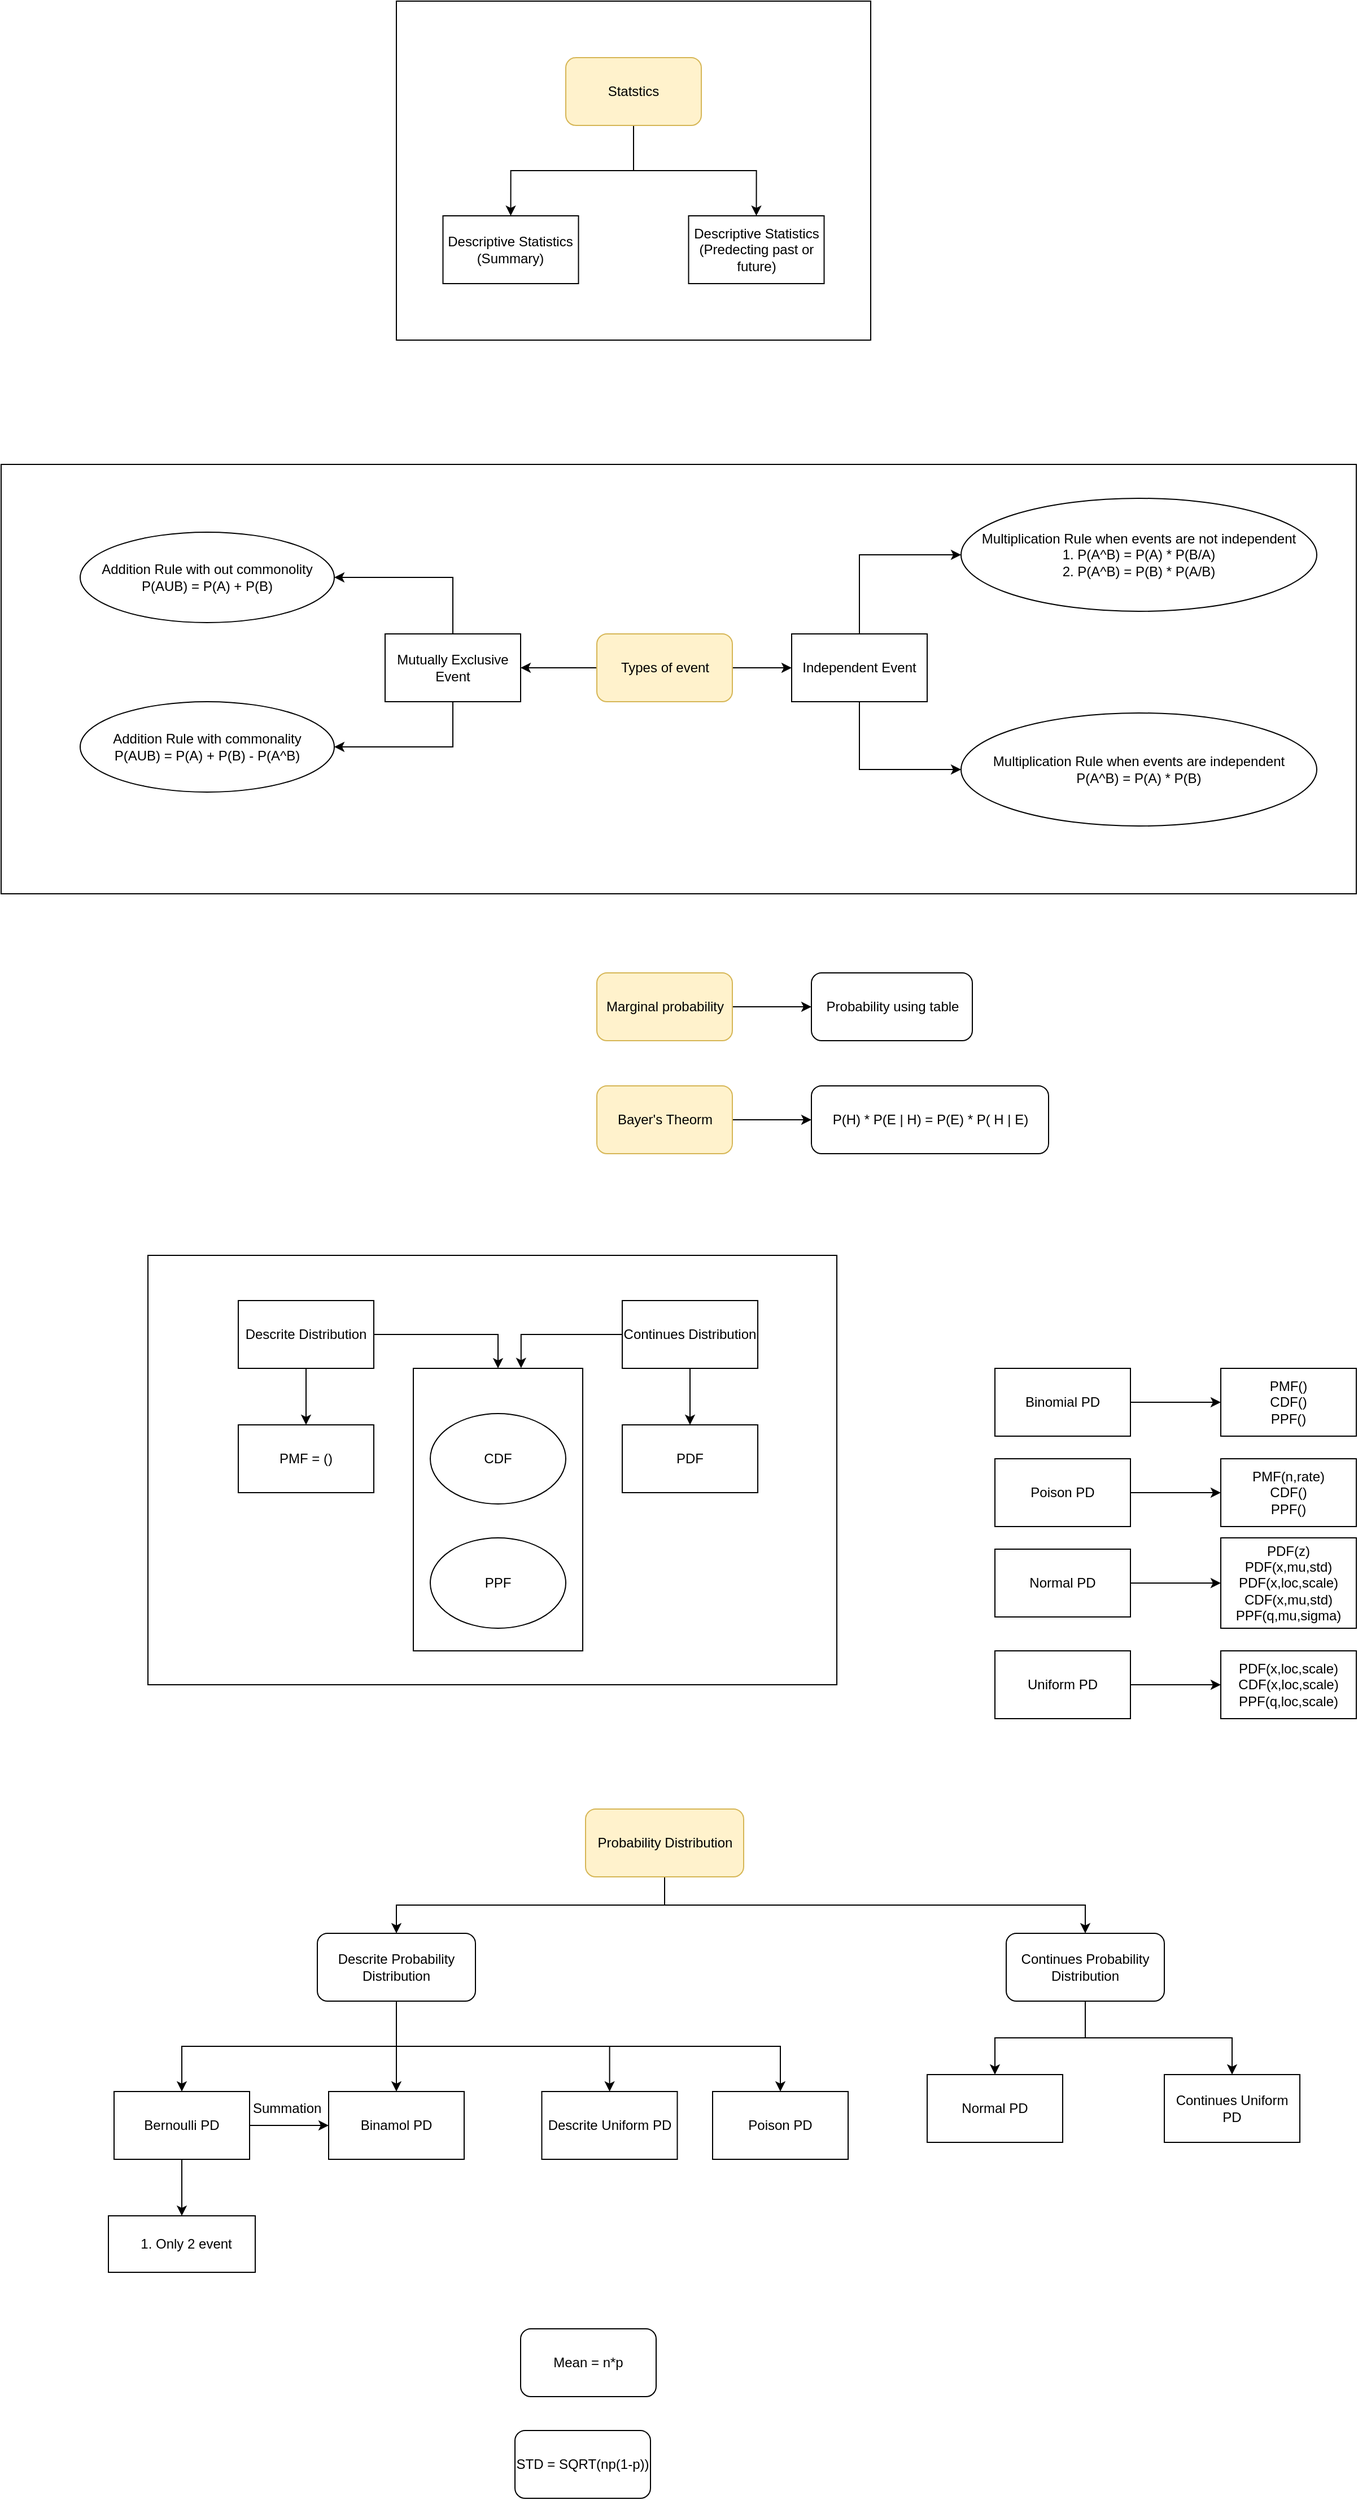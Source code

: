 <mxfile version="20.8.13" type="google"><diagram name="Page-1" id="ADKIxW7JiIrGPb20Ivjb"><mxGraphModel grid="1" page="1" gridSize="10" guides="1" tooltips="1" connect="1" arrows="1" fold="1" pageScale="1" pageWidth="850" pageHeight="1100" math="0" shadow="0"><root><mxCell id="0"/><mxCell id="1" parent="0"/><mxCell id="jgF9NbB74VBHduoOYQfr-65" value="" style="rounded=0;whiteSpace=wrap;html=1;" vertex="1" parent="1"><mxGeometry x="260" y="-520" width="420" height="300" as="geometry"/></mxCell><mxCell id="jgF9NbB74VBHduoOYQfr-53" value="" style="rounded=0;whiteSpace=wrap;html=1;" vertex="1" parent="1"><mxGeometry x="40" y="590" width="610" height="380" as="geometry"/></mxCell><mxCell id="jgF9NbB74VBHduoOYQfr-50" value="" style="rounded=0;whiteSpace=wrap;html=1;" vertex="1" parent="1"><mxGeometry x="275" y="690" width="150" height="250" as="geometry"/></mxCell><mxCell id="jgF9NbB74VBHduoOYQfr-31" value="" style="rounded=0;whiteSpace=wrap;html=1;" vertex="1" parent="1"><mxGeometry x="-90" y="-110" width="1200" height="380" as="geometry"/></mxCell><mxCell id="jgF9NbB74VBHduoOYQfr-28" style="edgeStyle=orthogonalEdgeStyle;rounded=0;orthogonalLoop=1;jettySize=auto;html=1;exitX=0.5;exitY=0;exitDx=0;exitDy=0;entryX=1;entryY=0.5;entryDx=0;entryDy=0;" edge="1" parent="1" source="jgF9NbB74VBHduoOYQfr-1" target="jgF9NbB74VBHduoOYQfr-10"><mxGeometry relative="1" as="geometry"/></mxCell><mxCell id="jgF9NbB74VBHduoOYQfr-29" style="edgeStyle=orthogonalEdgeStyle;rounded=0;orthogonalLoop=1;jettySize=auto;html=1;exitX=0.5;exitY=1;exitDx=0;exitDy=0;entryX=1;entryY=0.5;entryDx=0;entryDy=0;" edge="1" parent="1" source="jgF9NbB74VBHduoOYQfr-1" target="jgF9NbB74VBHduoOYQfr-8"><mxGeometry relative="1" as="geometry"/></mxCell><mxCell id="jgF9NbB74VBHduoOYQfr-1" value="Mutually Exclusive Event" style="rounded=0;whiteSpace=wrap;html=1;" vertex="1" parent="1"><mxGeometry x="250" y="40" width="120" height="60" as="geometry"/></mxCell><mxCell id="jgF9NbB74VBHduoOYQfr-24" style="edgeStyle=orthogonalEdgeStyle;rounded=0;orthogonalLoop=1;jettySize=auto;html=1;exitX=0.5;exitY=0;exitDx=0;exitDy=0;entryX=0;entryY=0.5;entryDx=0;entryDy=0;" edge="1" parent="1" source="jgF9NbB74VBHduoOYQfr-2" target="jgF9NbB74VBHduoOYQfr-17"><mxGeometry relative="1" as="geometry"/></mxCell><mxCell id="jgF9NbB74VBHduoOYQfr-25" style="edgeStyle=orthogonalEdgeStyle;rounded=0;orthogonalLoop=1;jettySize=auto;html=1;exitX=0.5;exitY=1;exitDx=0;exitDy=0;entryX=0;entryY=0.5;entryDx=0;entryDy=0;" edge="1" parent="1" source="jgF9NbB74VBHduoOYQfr-2" target="jgF9NbB74VBHduoOYQfr-13"><mxGeometry relative="1" as="geometry"/></mxCell><mxCell id="jgF9NbB74VBHduoOYQfr-2" value="Independent Event" style="rounded=0;whiteSpace=wrap;html=1;" vertex="1" parent="1"><mxGeometry x="610" y="40" width="120" height="60" as="geometry"/></mxCell><mxCell id="jgF9NbB74VBHduoOYQfr-8" value="Addition Rule with commonality&lt;br&gt;P(AUB) = P(A) + P(B) - P(A^B)" style="ellipse;whiteSpace=wrap;html=1;rounded=0;" vertex="1" parent="1"><mxGeometry x="-20" y="100" width="225" height="80" as="geometry"/></mxCell><mxCell id="jgF9NbB74VBHduoOYQfr-10" value="Addition Rule with out commonolity&lt;br&gt;P(AUB) = P(A) + P(B)" style="ellipse;whiteSpace=wrap;html=1;rounded=0;" vertex="1" parent="1"><mxGeometry x="-20" y="-50" width="225" height="80" as="geometry"/></mxCell><mxCell id="jgF9NbB74VBHduoOYQfr-13" value="Multiplication Rule when events are independent&lt;br&gt;P(A^B) = P(A) * P(B)" style="ellipse;whiteSpace=wrap;html=1;rounded=0;" vertex="1" parent="1"><mxGeometry x="760" y="110" width="315" height="100" as="geometry"/></mxCell><mxCell id="jgF9NbB74VBHduoOYQfr-17" value="Multiplication Rule when events are not independent&lt;br&gt;1. P(A^B) = P(A) * P(B/A)&lt;br&gt;2. P(A^B) = P(B) * P(A/B)" style="ellipse;whiteSpace=wrap;html=1;rounded=0;" vertex="1" parent="1"><mxGeometry x="760" y="-80" width="315" height="100" as="geometry"/></mxCell><mxCell id="jgF9NbB74VBHduoOYQfr-22" style="edgeStyle=orthogonalEdgeStyle;rounded=0;orthogonalLoop=1;jettySize=auto;html=1;exitX=1;exitY=0.5;exitDx=0;exitDy=0;entryX=0;entryY=0.5;entryDx=0;entryDy=0;" edge="1" parent="1" source="jgF9NbB74VBHduoOYQfr-19" target="jgF9NbB74VBHduoOYQfr-2"><mxGeometry relative="1" as="geometry"/></mxCell><mxCell id="jgF9NbB74VBHduoOYQfr-23" style="edgeStyle=orthogonalEdgeStyle;rounded=0;orthogonalLoop=1;jettySize=auto;html=1;exitX=0;exitY=0.5;exitDx=0;exitDy=0;entryX=1;entryY=0.5;entryDx=0;entryDy=0;" edge="1" parent="1" source="jgF9NbB74VBHduoOYQfr-19" target="jgF9NbB74VBHduoOYQfr-1"><mxGeometry relative="1" as="geometry"/></mxCell><mxCell id="jgF9NbB74VBHduoOYQfr-19" value="Types of event" style="rounded=1;whiteSpace=wrap;html=1;fillColor=#fff2cc;strokeColor=#d6b656;" vertex="1" parent="1"><mxGeometry x="437.5" y="40" width="120" height="60" as="geometry"/></mxCell><mxCell id="jgF9NbB74VBHduoOYQfr-55" style="edgeStyle=orthogonalEdgeStyle;rounded=0;orthogonalLoop=1;jettySize=auto;html=1;exitX=1;exitY=0.5;exitDx=0;exitDy=0;" edge="1" parent="1" source="jgF9NbB74VBHduoOYQfr-30" target="jgF9NbB74VBHduoOYQfr-54"><mxGeometry relative="1" as="geometry"/></mxCell><mxCell id="jgF9NbB74VBHduoOYQfr-30" value="Marginal probability" style="rounded=1;whiteSpace=wrap;html=1;fillColor=#fff2cc;strokeColor=#d6b656;" vertex="1" parent="1"><mxGeometry x="437.5" y="340" width="120" height="60" as="geometry"/></mxCell><mxCell id="jgF9NbB74VBHduoOYQfr-33" style="edgeStyle=orthogonalEdgeStyle;rounded=0;orthogonalLoop=1;jettySize=auto;html=1;exitX=1;exitY=0.5;exitDx=0;exitDy=0;" edge="1" parent="1" source="jgF9NbB74VBHduoOYQfr-32"><mxGeometry relative="1" as="geometry"><mxPoint x="627.5" y="470" as="targetPoint"/></mxGeometry></mxCell><mxCell id="jgF9NbB74VBHduoOYQfr-32" value="Bayer's Theorm" style="rounded=1;whiteSpace=wrap;html=1;fillColor=#fff2cc;strokeColor=#d6b656;" vertex="1" parent="1"><mxGeometry x="437.5" y="440" width="120" height="60" as="geometry"/></mxCell><mxCell id="jgF9NbB74VBHduoOYQfr-34" value="P(H) * P(E | H) = P(E) * P( H | E)" style="rounded=1;whiteSpace=wrap;html=1;" vertex="1" parent="1"><mxGeometry x="627.5" y="440" width="210" height="60" as="geometry"/></mxCell><mxCell id="jgF9NbB74VBHduoOYQfr-46" style="edgeStyle=orthogonalEdgeStyle;rounded=0;orthogonalLoop=1;jettySize=auto;html=1;exitX=0.5;exitY=1;exitDx=0;exitDy=0;entryX=0.5;entryY=0;entryDx=0;entryDy=0;" edge="1" parent="1" source="jgF9NbB74VBHduoOYQfr-36" target="jgF9NbB74VBHduoOYQfr-43"><mxGeometry relative="1" as="geometry"/></mxCell><mxCell id="jgF9NbB74VBHduoOYQfr-52" style="edgeStyle=orthogonalEdgeStyle;rounded=0;orthogonalLoop=1;jettySize=auto;html=1;exitX=0;exitY=0.5;exitDx=0;exitDy=0;entryX=0.636;entryY=-0.001;entryDx=0;entryDy=0;entryPerimeter=0;" edge="1" parent="1" source="jgF9NbB74VBHduoOYQfr-36" target="jgF9NbB74VBHduoOYQfr-50"><mxGeometry relative="1" as="geometry"/></mxCell><mxCell id="jgF9NbB74VBHduoOYQfr-36" value="Continues Distribution" style="rounded=0;whiteSpace=wrap;html=1;" vertex="1" parent="1"><mxGeometry x="460" y="630" width="120" height="60" as="geometry"/></mxCell><mxCell id="jgF9NbB74VBHduoOYQfr-44" style="edgeStyle=orthogonalEdgeStyle;rounded=0;orthogonalLoop=1;jettySize=auto;html=1;exitX=0.5;exitY=1;exitDx=0;exitDy=0;entryX=0.5;entryY=0;entryDx=0;entryDy=0;" edge="1" parent="1" source="jgF9NbB74VBHduoOYQfr-37" target="jgF9NbB74VBHduoOYQfr-42"><mxGeometry relative="1" as="geometry"/></mxCell><mxCell id="jgF9NbB74VBHduoOYQfr-51" style="edgeStyle=orthogonalEdgeStyle;rounded=0;orthogonalLoop=1;jettySize=auto;html=1;exitX=1;exitY=0.5;exitDx=0;exitDy=0;entryX=0.5;entryY=0;entryDx=0;entryDy=0;" edge="1" parent="1" source="jgF9NbB74VBHduoOYQfr-37" target="jgF9NbB74VBHduoOYQfr-50"><mxGeometry relative="1" as="geometry"/></mxCell><mxCell id="jgF9NbB74VBHduoOYQfr-37" value="Descrite Distribution" style="rounded=0;whiteSpace=wrap;html=1;" vertex="1" parent="1"><mxGeometry x="120" y="630" width="120" height="60" as="geometry"/></mxCell><mxCell id="jgF9NbB74VBHduoOYQfr-39" value="CDF" style="ellipse;whiteSpace=wrap;html=1;" vertex="1" parent="1"><mxGeometry x="290" y="730" width="120" height="80" as="geometry"/></mxCell><mxCell id="jgF9NbB74VBHduoOYQfr-42" value="PMF = ()" style="rounded=0;whiteSpace=wrap;html=1;" vertex="1" parent="1"><mxGeometry x="120" y="740" width="120" height="60" as="geometry"/></mxCell><mxCell id="jgF9NbB74VBHduoOYQfr-43" value="PDF" style="rounded=0;whiteSpace=wrap;html=1;" vertex="1" parent="1"><mxGeometry x="460" y="740" width="120" height="60" as="geometry"/></mxCell><mxCell id="jgF9NbB74VBHduoOYQfr-49" value="PPF" style="ellipse;whiteSpace=wrap;html=1;" vertex="1" parent="1"><mxGeometry x="290" y="840" width="120" height="80" as="geometry"/></mxCell><mxCell id="jgF9NbB74VBHduoOYQfr-54" value="Probability using table" style="whiteSpace=wrap;html=1;rounded=1;" vertex="1" parent="1"><mxGeometry x="627.5" y="340" width="142.5" height="60" as="geometry"/></mxCell><mxCell id="jgF9NbB74VBHduoOYQfr-63" style="edgeStyle=orthogonalEdgeStyle;rounded=0;orthogonalLoop=1;jettySize=auto;html=1;exitX=0.5;exitY=1;exitDx=0;exitDy=0;entryX=0.5;entryY=0;entryDx=0;entryDy=0;" edge="1" parent="1" source="jgF9NbB74VBHduoOYQfr-56" target="jgF9NbB74VBHduoOYQfr-58"><mxGeometry relative="1" as="geometry"/></mxCell><mxCell id="jgF9NbB74VBHduoOYQfr-64" style="edgeStyle=orthogonalEdgeStyle;rounded=0;orthogonalLoop=1;jettySize=auto;html=1;exitX=0.5;exitY=1;exitDx=0;exitDy=0;entryX=0.5;entryY=0;entryDx=0;entryDy=0;" edge="1" parent="1" source="jgF9NbB74VBHduoOYQfr-56" target="jgF9NbB74VBHduoOYQfr-59"><mxGeometry relative="1" as="geometry"/></mxCell><mxCell id="jgF9NbB74VBHduoOYQfr-56" value="Statstics" style="rounded=1;whiteSpace=wrap;html=1;fillColor=#fff2cc;strokeColor=#d6b656;" vertex="1" parent="1"><mxGeometry x="410" y="-470" width="120" height="60" as="geometry"/></mxCell><mxCell id="jgF9NbB74VBHduoOYQfr-58" value="Descriptive Statistics&lt;br&gt;(Summary)" style="rounded=0;whiteSpace=wrap;html=1;" vertex="1" parent="1"><mxGeometry x="301.25" y="-330" width="120" height="60" as="geometry"/></mxCell><mxCell id="jgF9NbB74VBHduoOYQfr-59" value="Descriptive Statistics&lt;br&gt;(Predecting past or future)" style="rounded=0;whiteSpace=wrap;html=1;" vertex="1" parent="1"><mxGeometry x="518.75" y="-330" width="120" height="60" as="geometry"/></mxCell><mxCell id="jgF9NbB74VBHduoOYQfr-69" style="edgeStyle=orthogonalEdgeStyle;rounded=0;orthogonalLoop=1;jettySize=auto;html=1;exitX=0.5;exitY=1;exitDx=0;exitDy=0;entryX=0.5;entryY=0;entryDx=0;entryDy=0;" edge="1" parent="1" source="jgF9NbB74VBHduoOYQfr-66" target="jgF9NbB74VBHduoOYQfr-67"><mxGeometry relative="1" as="geometry"/></mxCell><mxCell id="jgF9NbB74VBHduoOYQfr-70" style="edgeStyle=orthogonalEdgeStyle;rounded=0;orthogonalLoop=1;jettySize=auto;html=1;exitX=0.5;exitY=1;exitDx=0;exitDy=0;entryX=0.5;entryY=0;entryDx=0;entryDy=0;" edge="1" parent="1" source="jgF9NbB74VBHduoOYQfr-66" target="jgF9NbB74VBHduoOYQfr-68"><mxGeometry relative="1" as="geometry"/></mxCell><mxCell id="jgF9NbB74VBHduoOYQfr-66" value="Probability Distribution" style="rounded=1;whiteSpace=wrap;html=1;fillColor=#fff2cc;strokeColor=#d6b656;" vertex="1" parent="1"><mxGeometry x="427.5" y="1080" width="140" height="60" as="geometry"/></mxCell><mxCell id="jgF9NbB74VBHduoOYQfr-80" style="edgeStyle=orthogonalEdgeStyle;rounded=0;orthogonalLoop=1;jettySize=auto;html=1;exitX=0.5;exitY=1;exitDx=0;exitDy=0;" edge="1" parent="1" source="jgF9NbB74VBHduoOYQfr-67" target="jgF9NbB74VBHduoOYQfr-71"><mxGeometry relative="1" as="geometry"/></mxCell><mxCell id="jgF9NbB74VBHduoOYQfr-81" style="edgeStyle=orthogonalEdgeStyle;rounded=0;orthogonalLoop=1;jettySize=auto;html=1;exitX=0.5;exitY=1;exitDx=0;exitDy=0;entryX=0.5;entryY=0;entryDx=0;entryDy=0;" edge="1" parent="1" source="jgF9NbB74VBHduoOYQfr-67" target="jgF9NbB74VBHduoOYQfr-72"><mxGeometry relative="1" as="geometry"/></mxCell><mxCell id="jgF9NbB74VBHduoOYQfr-82" style="edgeStyle=orthogonalEdgeStyle;rounded=0;orthogonalLoop=1;jettySize=auto;html=1;exitX=0.5;exitY=1;exitDx=0;exitDy=0;" edge="1" parent="1" source="jgF9NbB74VBHduoOYQfr-67" target="jgF9NbB74VBHduoOYQfr-75"><mxGeometry relative="1" as="geometry"/></mxCell><mxCell id="jgF9NbB74VBHduoOYQfr-99" style="edgeStyle=orthogonalEdgeStyle;rounded=0;orthogonalLoop=1;jettySize=auto;html=1;exitX=0.5;exitY=1;exitDx=0;exitDy=0;" edge="1" parent="1" source="jgF9NbB74VBHduoOYQfr-67" target="jgF9NbB74VBHduoOYQfr-98"><mxGeometry relative="1" as="geometry"/></mxCell><mxCell id="jgF9NbB74VBHduoOYQfr-67" value="Descrite Probability Distribution" style="rounded=1;whiteSpace=wrap;html=1;" vertex="1" parent="1"><mxGeometry x="190" y="1190" width="140" height="60" as="geometry"/></mxCell><mxCell id="jgF9NbB74VBHduoOYQfr-78" style="edgeStyle=orthogonalEdgeStyle;rounded=0;orthogonalLoop=1;jettySize=auto;html=1;exitX=0.5;exitY=1;exitDx=0;exitDy=0;entryX=0.5;entryY=0;entryDx=0;entryDy=0;" edge="1" parent="1" source="jgF9NbB74VBHduoOYQfr-68" target="jgF9NbB74VBHduoOYQfr-77"><mxGeometry relative="1" as="geometry"/></mxCell><mxCell id="jgF9NbB74VBHduoOYQfr-94" style="edgeStyle=orthogonalEdgeStyle;rounded=0;orthogonalLoop=1;jettySize=auto;html=1;exitX=0.5;exitY=1;exitDx=0;exitDy=0;entryX=0.5;entryY=0;entryDx=0;entryDy=0;" edge="1" parent="1" source="jgF9NbB74VBHduoOYQfr-68" target="jgF9NbB74VBHduoOYQfr-93"><mxGeometry relative="1" as="geometry"/></mxCell><mxCell id="jgF9NbB74VBHduoOYQfr-68" value="Continues Probability Distribution" style="rounded=1;whiteSpace=wrap;html=1;" vertex="1" parent="1"><mxGeometry x="800" y="1190" width="140" height="60" as="geometry"/></mxCell><mxCell id="jgF9NbB74VBHduoOYQfr-86" style="edgeStyle=orthogonalEdgeStyle;rounded=0;orthogonalLoop=1;jettySize=auto;html=1;exitX=0.5;exitY=1;exitDx=0;exitDy=0;entryX=0.5;entryY=0;entryDx=0;entryDy=0;" edge="1" parent="1" source="jgF9NbB74VBHduoOYQfr-71" target="jgF9NbB74VBHduoOYQfr-85"><mxGeometry relative="1" as="geometry"/></mxCell><mxCell id="jgF9NbB74VBHduoOYQfr-87" style="edgeStyle=orthogonalEdgeStyle;rounded=0;orthogonalLoop=1;jettySize=auto;html=1;exitX=1;exitY=0.5;exitDx=0;exitDy=0;entryX=0;entryY=0.5;entryDx=0;entryDy=0;" edge="1" parent="1" source="jgF9NbB74VBHduoOYQfr-71" target="jgF9NbB74VBHduoOYQfr-72"><mxGeometry relative="1" as="geometry"/></mxCell><mxCell id="jgF9NbB74VBHduoOYQfr-71" value="Bernoulli PD" style="rounded=0;whiteSpace=wrap;html=1;" vertex="1" parent="1"><mxGeometry x="10" y="1330" width="120" height="60" as="geometry"/></mxCell><mxCell id="jgF9NbB74VBHduoOYQfr-72" value="Binamol PD" style="rounded=0;whiteSpace=wrap;html=1;" vertex="1" parent="1"><mxGeometry x="200" y="1330" width="120" height="60" as="geometry"/></mxCell><mxCell id="jgF9NbB74VBHduoOYQfr-75" value="Descrite Uniform PD" style="rounded=0;whiteSpace=wrap;html=1;" vertex="1" parent="1"><mxGeometry x="388.75" y="1330" width="120" height="60" as="geometry"/></mxCell><mxCell id="jgF9NbB74VBHduoOYQfr-77" value="Normal PD" style="rounded=0;whiteSpace=wrap;html=1;" vertex="1" parent="1"><mxGeometry x="730" y="1315" width="120" height="60" as="geometry"/></mxCell><mxCell id="jgF9NbB74VBHduoOYQfr-85" value="&lt;ol&gt;&lt;li&gt;Only 2 event&lt;/li&gt;&lt;/ol&gt;" style="rounded=0;whiteSpace=wrap;html=1;align=left;" vertex="1" parent="1"><mxGeometry x="5" y="1440" width="130" height="50" as="geometry"/></mxCell><mxCell id="jgF9NbB74VBHduoOYQfr-88" value="Summation&amp;nbsp;" style="text;html=1;strokeColor=none;fillColor=none;align=center;verticalAlign=middle;whiteSpace=wrap;rounded=0;" vertex="1" parent="1"><mxGeometry x="135" y="1330" width="60" height="30" as="geometry"/></mxCell><mxCell id="jgF9NbB74VBHduoOYQfr-93" value="Continues Uniform PD" style="rounded=0;whiteSpace=wrap;html=1;" vertex="1" parent="1"><mxGeometry x="940" y="1315" width="120" height="60" as="geometry"/></mxCell><mxCell id="jgF9NbB74VBHduoOYQfr-98" value="Poison PD" style="rounded=0;whiteSpace=wrap;html=1;" vertex="1" parent="1"><mxGeometry x="540" y="1330" width="120" height="60" as="geometry"/></mxCell><mxCell id="jgF9NbB74VBHduoOYQfr-108" value="" style="edgeStyle=orthogonalEdgeStyle;rounded=0;orthogonalLoop=1;jettySize=auto;html=1;" edge="1" parent="1" source="jgF9NbB74VBHduoOYQfr-103" target="jgF9NbB74VBHduoOYQfr-107"><mxGeometry relative="1" as="geometry"/></mxCell><mxCell id="jgF9NbB74VBHduoOYQfr-103" value="Binomial PD" style="rounded=0;whiteSpace=wrap;html=1;" vertex="1" parent="1"><mxGeometry x="790" y="690" width="120" height="60" as="geometry"/></mxCell><mxCell id="jgF9NbB74VBHduoOYQfr-114" value="" style="edgeStyle=orthogonalEdgeStyle;rounded=0;orthogonalLoop=1;jettySize=auto;html=1;" edge="1" parent="1" source="jgF9NbB74VBHduoOYQfr-104" target="jgF9NbB74VBHduoOYQfr-113"><mxGeometry relative="1" as="geometry"/></mxCell><mxCell id="jgF9NbB74VBHduoOYQfr-104" value="Normal PD" style="rounded=0;whiteSpace=wrap;html=1;" vertex="1" parent="1"><mxGeometry x="790" y="850" width="120" height="60" as="geometry"/></mxCell><mxCell id="jgF9NbB74VBHduoOYQfr-110" style="edgeStyle=orthogonalEdgeStyle;rounded=0;orthogonalLoop=1;jettySize=auto;html=1;exitX=1;exitY=0.5;exitDx=0;exitDy=0;entryX=0;entryY=0.5;entryDx=0;entryDy=0;" edge="1" parent="1" source="jgF9NbB74VBHduoOYQfr-105" target="jgF9NbB74VBHduoOYQfr-109"><mxGeometry relative="1" as="geometry"/></mxCell><mxCell id="jgF9NbB74VBHduoOYQfr-105" value="Uniform PD" style="rounded=0;whiteSpace=wrap;html=1;" vertex="1" parent="1"><mxGeometry x="790" y="940" width="120" height="60" as="geometry"/></mxCell><mxCell id="jgF9NbB74VBHduoOYQfr-112" value="" style="edgeStyle=orthogonalEdgeStyle;rounded=0;orthogonalLoop=1;jettySize=auto;html=1;" edge="1" parent="1" source="jgF9NbB74VBHduoOYQfr-106" target="jgF9NbB74VBHduoOYQfr-111"><mxGeometry relative="1" as="geometry"/></mxCell><mxCell id="jgF9NbB74VBHduoOYQfr-106" value="Poison PD" style="rounded=0;whiteSpace=wrap;html=1;" vertex="1" parent="1"><mxGeometry x="790" y="770" width="120" height="60" as="geometry"/></mxCell><mxCell id="jgF9NbB74VBHduoOYQfr-107" value="PMF()&lt;br&gt;CDF()&lt;br&gt;PPF()" style="whiteSpace=wrap;html=1;rounded=0;" vertex="1" parent="1"><mxGeometry x="990" y="690" width="120" height="60" as="geometry"/></mxCell><mxCell id="jgF9NbB74VBHduoOYQfr-109" value="PDF(x,loc,scale)&lt;br&gt;CDF(x,loc,scale)&lt;br&gt;PPF(q,loc,scale)" style="whiteSpace=wrap;html=1;rounded=0;" vertex="1" parent="1"><mxGeometry x="990" y="940" width="120" height="60" as="geometry"/></mxCell><mxCell id="jgF9NbB74VBHduoOYQfr-111" value="PMF(n,rate)&lt;br&gt;CDF()&lt;br&gt;PPF()" style="whiteSpace=wrap;html=1;rounded=0;" vertex="1" parent="1"><mxGeometry x="990" y="770" width="120" height="60" as="geometry"/></mxCell><mxCell id="jgF9NbB74VBHduoOYQfr-113" value="PDF(z)&lt;br&gt;PDF(x,mu,std)&lt;br&gt;PDF(x,loc,scale)&lt;br&gt;CDF(x,mu,std)&lt;br&gt;PPF(q,mu,sigma)" style="whiteSpace=wrap;html=1;rounded=0;" vertex="1" parent="1"><mxGeometry x="990" y="840" width="120" height="80" as="geometry"/></mxCell><mxCell id="jgF9NbB74VBHduoOYQfr-115" value="Mean = n*p" style="rounded=1;whiteSpace=wrap;html=1;" vertex="1" parent="1"><mxGeometry x="370" y="1540" width="120" height="60" as="geometry"/></mxCell><mxCell id="jgF9NbB74VBHduoOYQfr-116" value="STD = SQRT(np(1-p))" style="rounded=1;whiteSpace=wrap;html=1;" vertex="1" parent="1"><mxGeometry x="365" y="1630" width="120" height="60" as="geometry"/></mxCell></root></mxGraphModel></diagram></mxfile>